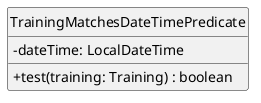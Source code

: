 @startuml
hide circle
skinparam classAttributeIconSize 0
class TrainingMatchesDateTimePredicate {
-dateTime: LocalDateTime
+test(training: Training) : boolean
}
@enduml

